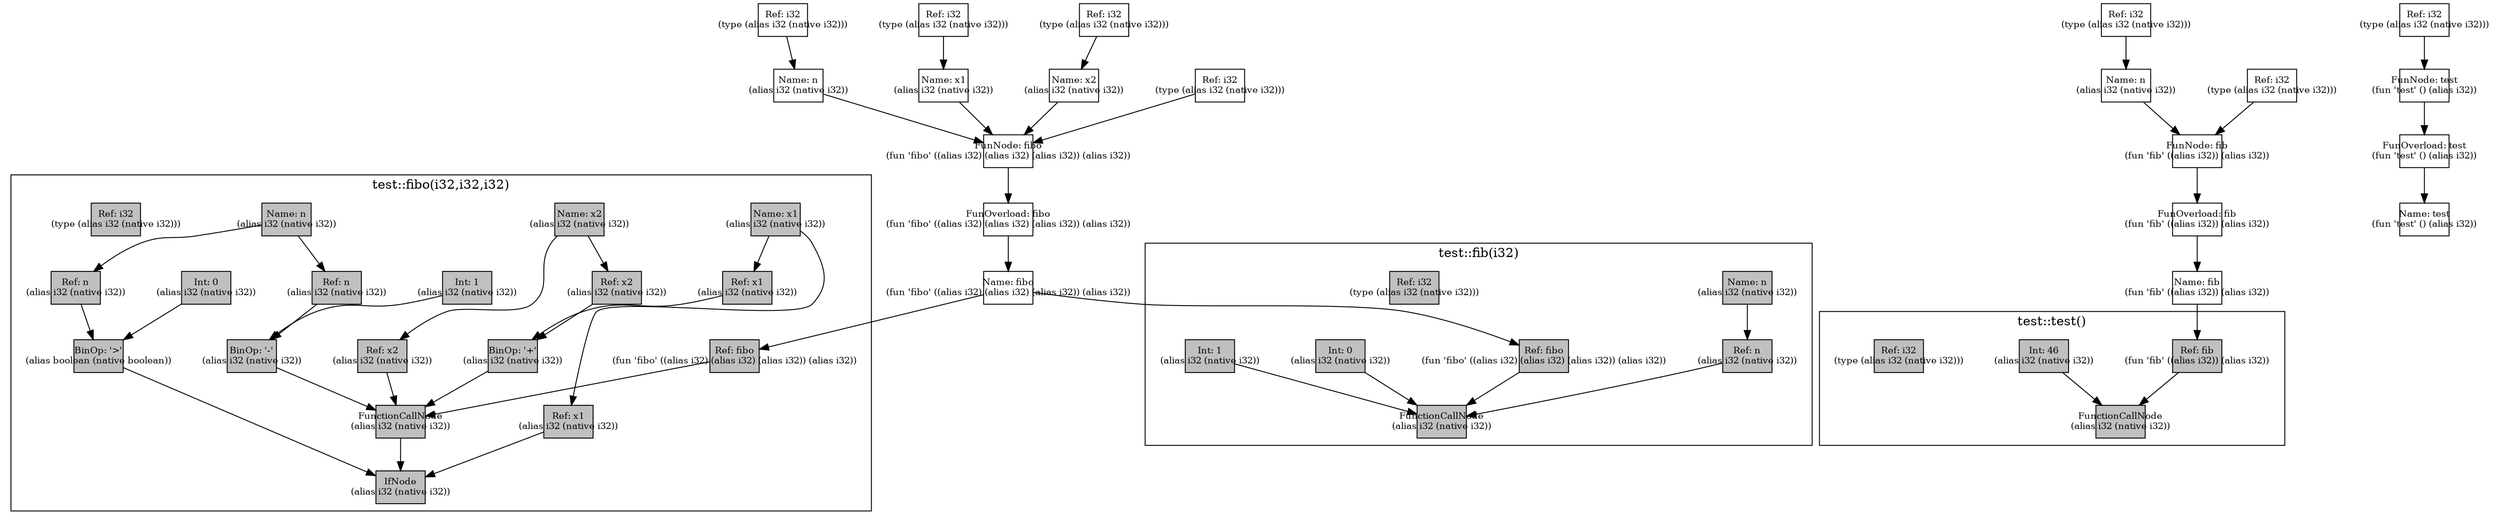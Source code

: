 digraph Document {
  node [shape=box,fixedsize=shape fontsize=10]
  1 [label="FunOverload: fibo\n(fun 'fibo' ((alias i32) (alias i32) (alias i32)) (alias i32))", fillcolor=grey];
  2 [label="FunNode: fibo\n(fun 'fibo' ((alias i32) (alias i32) (alias i32)) (alias i32))", fillcolor=grey];
  3 [label="Ref: i32\n(type (alias i32 (native i32)))", fillcolor=grey];
  4 [label="Name: n\n(alias i32 (native i32))", fillcolor=grey];
  5 [label="Ref: i32\n(type (alias i32 (native i32)))", fillcolor=grey];
  6 [label="Name: x1\n(alias i32 (native i32))", fillcolor=grey];
  7 [label="Ref: i32\n(type (alias i32 (native i32)))", fillcolor=grey];
  8 [label="Name: x2\n(alias i32 (native i32))", fillcolor=grey];
  9 [label="Ref: i32\n(type (alias i32 (native i32)))", fillcolor=grey];
  10 [label="Name: fibo\n(fun 'fibo' ((alias i32) (alias i32) (alias i32)) (alias i32))", fillcolor=grey];
  11 [label="FunOverload: fib\n(fun 'fib' ((alias i32)) (alias i32))", fillcolor=grey];
  12 [label="FunNode: fib\n(fun 'fib' ((alias i32)) (alias i32))", fillcolor=grey];
  13 [label="Ref: i32\n(type (alias i32 (native i32)))", fillcolor=grey];
  14 [label="Name: n\n(alias i32 (native i32))", fillcolor=grey];
  15 [label="Ref: i32\n(type (alias i32 (native i32)))", fillcolor=grey];
  16 [label="Name: fib\n(fun 'fib' ((alias i32)) (alias i32))", fillcolor=grey];
  17 [label="FunOverload: test\n(fun 'test' () (alias i32))", fillcolor=grey];
  18 [label="FunNode: test\n(fun 'test' () (alias i32))", fillcolor=grey];
  19 [label="Ref: i32\n(type (alias i32 (native i32)))", fillcolor=grey];
  20 [label="Name: test\n(fun 'test' () (alias i32))", fillcolor=grey];
  subgraph cluster0 {
    node [style=filled, fillcolor=grey];
    21 [label="Name: n\n(alias i32 (native i32))", fillcolor=grey];
    22 [label="Name: x1\n(alias i32 (native i32))", fillcolor=grey];
    23 [label="Name: x2\n(alias i32 (native i32))", fillcolor=grey];
    24 [label="IfNode\n(alias i32 (native i32))", fillcolor=grey];
    25 [label="FunctionCallNode\n(alias i32 (native i32))", fillcolor=grey];
    26 [label="Ref: fibo\n(fun 'fibo' ((alias i32) (alias i32) (alias i32)) (alias i32))", fillcolor=grey];
    27 [label="BinOp: '-'\n(alias i32 (native i32))", fillcolor=grey];
    28 [label="Ref: n\n(alias i32 (native i32))", fillcolor=grey];
    29 [label="Int: 1\n(alias i32 (native i32))", fillcolor=grey];
    30 [label="Ref: x2\n(alias i32 (native i32))", fillcolor=grey];
    31 [label="BinOp: '+'\n(alias i32 (native i32))", fillcolor=grey];
    32 [label="Ref: x1\n(alias i32 (native i32))", fillcolor=grey];
    33 [label="Ref: x2\n(alias i32 (native i32))", fillcolor=grey];
    34 [label="BinOp: '>'\n(alias boolean (native boolean))", fillcolor=grey];
    35 [label="Ref: n\n(alias i32 (native i32))", fillcolor=grey];
    36 [label="Int: 0\n(alias i32 (native i32))", fillcolor=grey];
    37 [label="Ref: x1\n(alias i32 (native i32))", fillcolor=grey];
    38 [label="Ref: i32\n(type (alias i32 (native i32)))", fillcolor=grey];
    21 -> 28[taillabel="" labeldistance="1" fontname="times  italic" fontsize = 10 color="black" ];
    21 -> 35[taillabel="" labeldistance="1" fontname="times  italic" fontsize = 10 color="black" ];
    22 -> 32[taillabel="" labeldistance="1" fontname="times  italic" fontsize = 10 color="black" ];
    22 -> 37[taillabel="" labeldistance="1" fontname="times  italic" fontsize = 10 color="black" ];
    23 -> 30[taillabel="" labeldistance="1" fontname="times  italic" fontsize = 10 color="black" ];
    23 -> 33[taillabel="" labeldistance="1" fontname="times  italic" fontsize = 10 color="black" ];
    25 -> 24[taillabel="" labeldistance="1" fontname="times  italic" fontsize = 10 color="black" ];
    26 -> 25[taillabel="" labeldistance="1" fontname="times  italic" fontsize = 10 color="black" ];
    27 -> 25[taillabel="" labeldistance="1" fontname="times  italic" fontsize = 10 color="black" ];
    28 -> 27[taillabel="" labeldistance="1" fontname="times  italic" fontsize = 10 color="black" ];
    29 -> 27[taillabel="" labeldistance="1" fontname="times  italic" fontsize = 10 color="black" ];
    30 -> 25[taillabel="" labeldistance="1" fontname="times  italic" fontsize = 10 color="black" ];
    31 -> 25[taillabel="" labeldistance="1" fontname="times  italic" fontsize = 10 color="black" ];
    32 -> 31[taillabel="" labeldistance="1" fontname="times  italic" fontsize = 10 color="black" ];
    33 -> 31[taillabel="" labeldistance="1" fontname="times  italic" fontsize = 10 color="black" ];
    34 -> 24[taillabel="" labeldistance="1" fontname="times  italic" fontsize = 10 color="black" ];
    35 -> 34[taillabel="" labeldistance="1" fontname="times  italic" fontsize = 10 color="black" ];
    36 -> 34[taillabel="" labeldistance="1" fontname="times  italic" fontsize = 10 color="black" ];
    37 -> 24[taillabel="" labeldistance="1" fontname="times  italic" fontsize = 10 color="black" ];
  label = "test::fibo(i32,i32,i32)";
}
  subgraph cluster1 {
    node [style=filled, fillcolor=grey];
    39 [label="Name: n\n(alias i32 (native i32))", fillcolor=grey];
    40 [label="FunctionCallNode\n(alias i32 (native i32))", fillcolor=grey];
    41 [label="Ref: fibo\n(fun 'fibo' ((alias i32) (alias i32) (alias i32)) (alias i32))", fillcolor=grey];
    42 [label="Ref: n\n(alias i32 (native i32))", fillcolor=grey];
    43 [label="Int: 0\n(alias i32 (native i32))", fillcolor=grey];
    44 [label="Int: 1\n(alias i32 (native i32))", fillcolor=grey];
    45 [label="Ref: i32\n(type (alias i32 (native i32)))", fillcolor=grey];
    39 -> 42[taillabel="" labeldistance="1" fontname="times  italic" fontsize = 10 color="black" ];
    41 -> 40[taillabel="" labeldistance="1" fontname="times  italic" fontsize = 10 color="black" ];
    42 -> 40[taillabel="" labeldistance="1" fontname="times  italic" fontsize = 10 color="black" ];
    43 -> 40[taillabel="" labeldistance="1" fontname="times  italic" fontsize = 10 color="black" ];
    44 -> 40[taillabel="" labeldistance="1" fontname="times  italic" fontsize = 10 color="black" ];
  label = "test::fib(i32)";
}
  subgraph cluster2 {
    node [style=filled, fillcolor=grey];
    46 [label="FunctionCallNode\n(alias i32 (native i32))", fillcolor=grey];
    47 [label="Ref: fib\n(fun 'fib' ((alias i32)) (alias i32))", fillcolor=grey];
    48 [label="Int: 46\n(alias i32 (native i32))", fillcolor=grey];
    49 [label="Ref: i32\n(type (alias i32 (native i32)))", fillcolor=grey];
    47 -> 46[taillabel="" labeldistance="1" fontname="times  italic" fontsize = 10 color="black" ];
    48 -> 46[taillabel="" labeldistance="1" fontname="times  italic" fontsize = 10 color="black" ];
  label = "test::test()";
}
  1 -> 10[taillabel="" labeldistance="1" fontname="times  italic" fontsize = 10 color="black" ];
  2 -> 1[taillabel="" labeldistance="1" fontname="times  italic" fontsize = 10 color="black" ];
  3 -> 4[taillabel="" labeldistance="1" fontname="times  italic" fontsize = 10 color="black" ];
  4 -> 2[taillabel="" labeldistance="1" fontname="times  italic" fontsize = 10 color="black" ];
  5 -> 6[taillabel="" labeldistance="1" fontname="times  italic" fontsize = 10 color="black" ];
  6 -> 2[taillabel="" labeldistance="1" fontname="times  italic" fontsize = 10 color="black" ];
  7 -> 8[taillabel="" labeldistance="1" fontname="times  italic" fontsize = 10 color="black" ];
  8 -> 2[taillabel="" labeldistance="1" fontname="times  italic" fontsize = 10 color="black" ];
  9 -> 2[taillabel="" labeldistance="1" fontname="times  italic" fontsize = 10 color="black" ];
  10 -> 26[taillabel="" labeldistance="1" fontname="times  italic" fontsize = 10 color="black" ];
  10 -> 41[taillabel="" labeldistance="1" fontname="times  italic" fontsize = 10 color="black" ];
  11 -> 16[taillabel="" labeldistance="1" fontname="times  italic" fontsize = 10 color="black" ];
  12 -> 11[taillabel="" labeldistance="1" fontname="times  italic" fontsize = 10 color="black" ];
  13 -> 14[taillabel="" labeldistance="1" fontname="times  italic" fontsize = 10 color="black" ];
  14 -> 12[taillabel="" labeldistance="1" fontname="times  italic" fontsize = 10 color="black" ];
  15 -> 12[taillabel="" labeldistance="1" fontname="times  italic" fontsize = 10 color="black" ];
  16 -> 47[taillabel="" labeldistance="1" fontname="times  italic" fontsize = 10 color="black" ];
  17 -> 20[taillabel="" labeldistance="1" fontname="times  italic" fontsize = 10 color="black" ];
  18 -> 17[taillabel="" labeldistance="1" fontname="times  italic" fontsize = 10 color="black" ];
  19 -> 18[taillabel="" labeldistance="1" fontname="times  italic" fontsize = 10 color="black" ];
  label="";
}
